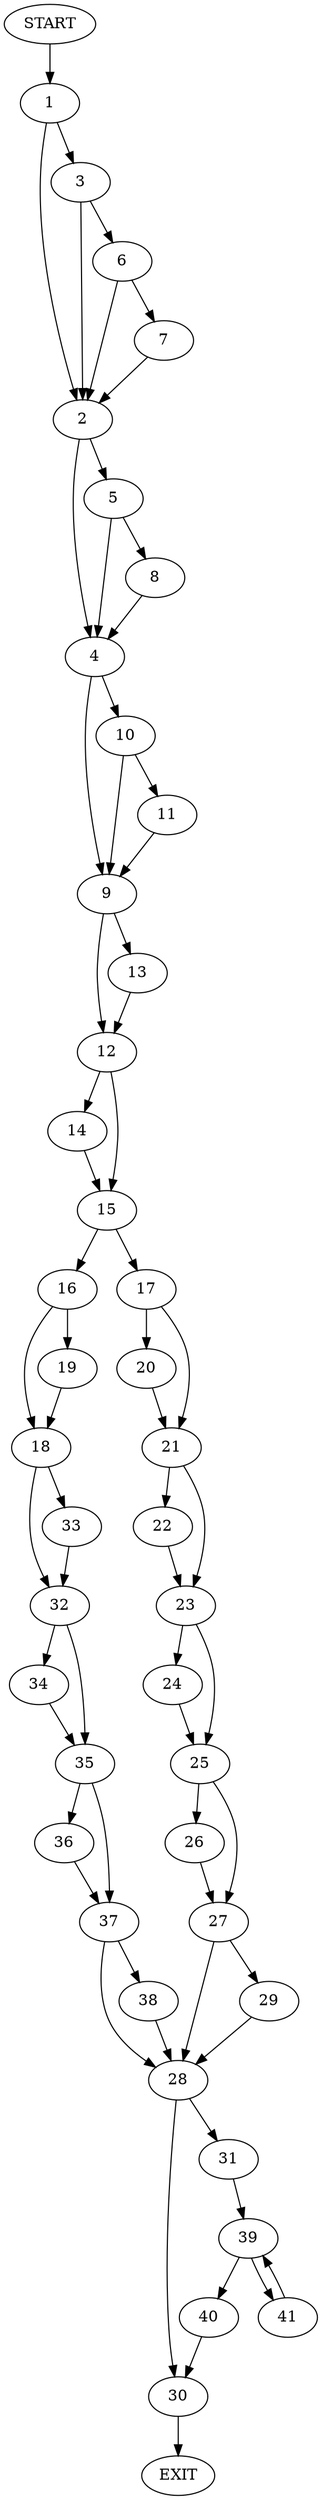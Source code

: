 digraph {
0 [label="START"]
42 [label="EXIT"]
0 -> 1
1 -> 2
1 -> 3
2 -> 4
2 -> 5
3 -> 2
3 -> 6
6 -> 2
6 -> 7
7 -> 2
5 -> 8
5 -> 4
4 -> 9
4 -> 10
8 -> 4
10 -> 9
10 -> 11
9 -> 12
9 -> 13
11 -> 9
13 -> 12
12 -> 14
12 -> 15
14 -> 15
15 -> 16
15 -> 17
16 -> 18
16 -> 19
17 -> 20
17 -> 21
21 -> 22
21 -> 23
20 -> 21
22 -> 23
23 -> 24
23 -> 25
25 -> 26
25 -> 27
24 -> 25
27 -> 28
27 -> 29
26 -> 27
28 -> 30
28 -> 31
29 -> 28
18 -> 32
18 -> 33
19 -> 18
32 -> 34
32 -> 35
33 -> 32
34 -> 35
35 -> 36
35 -> 37
37 -> 38
37 -> 28
36 -> 37
38 -> 28
31 -> 39
30 -> 42
39 -> 40
39 -> 41
40 -> 30
41 -> 39
}
